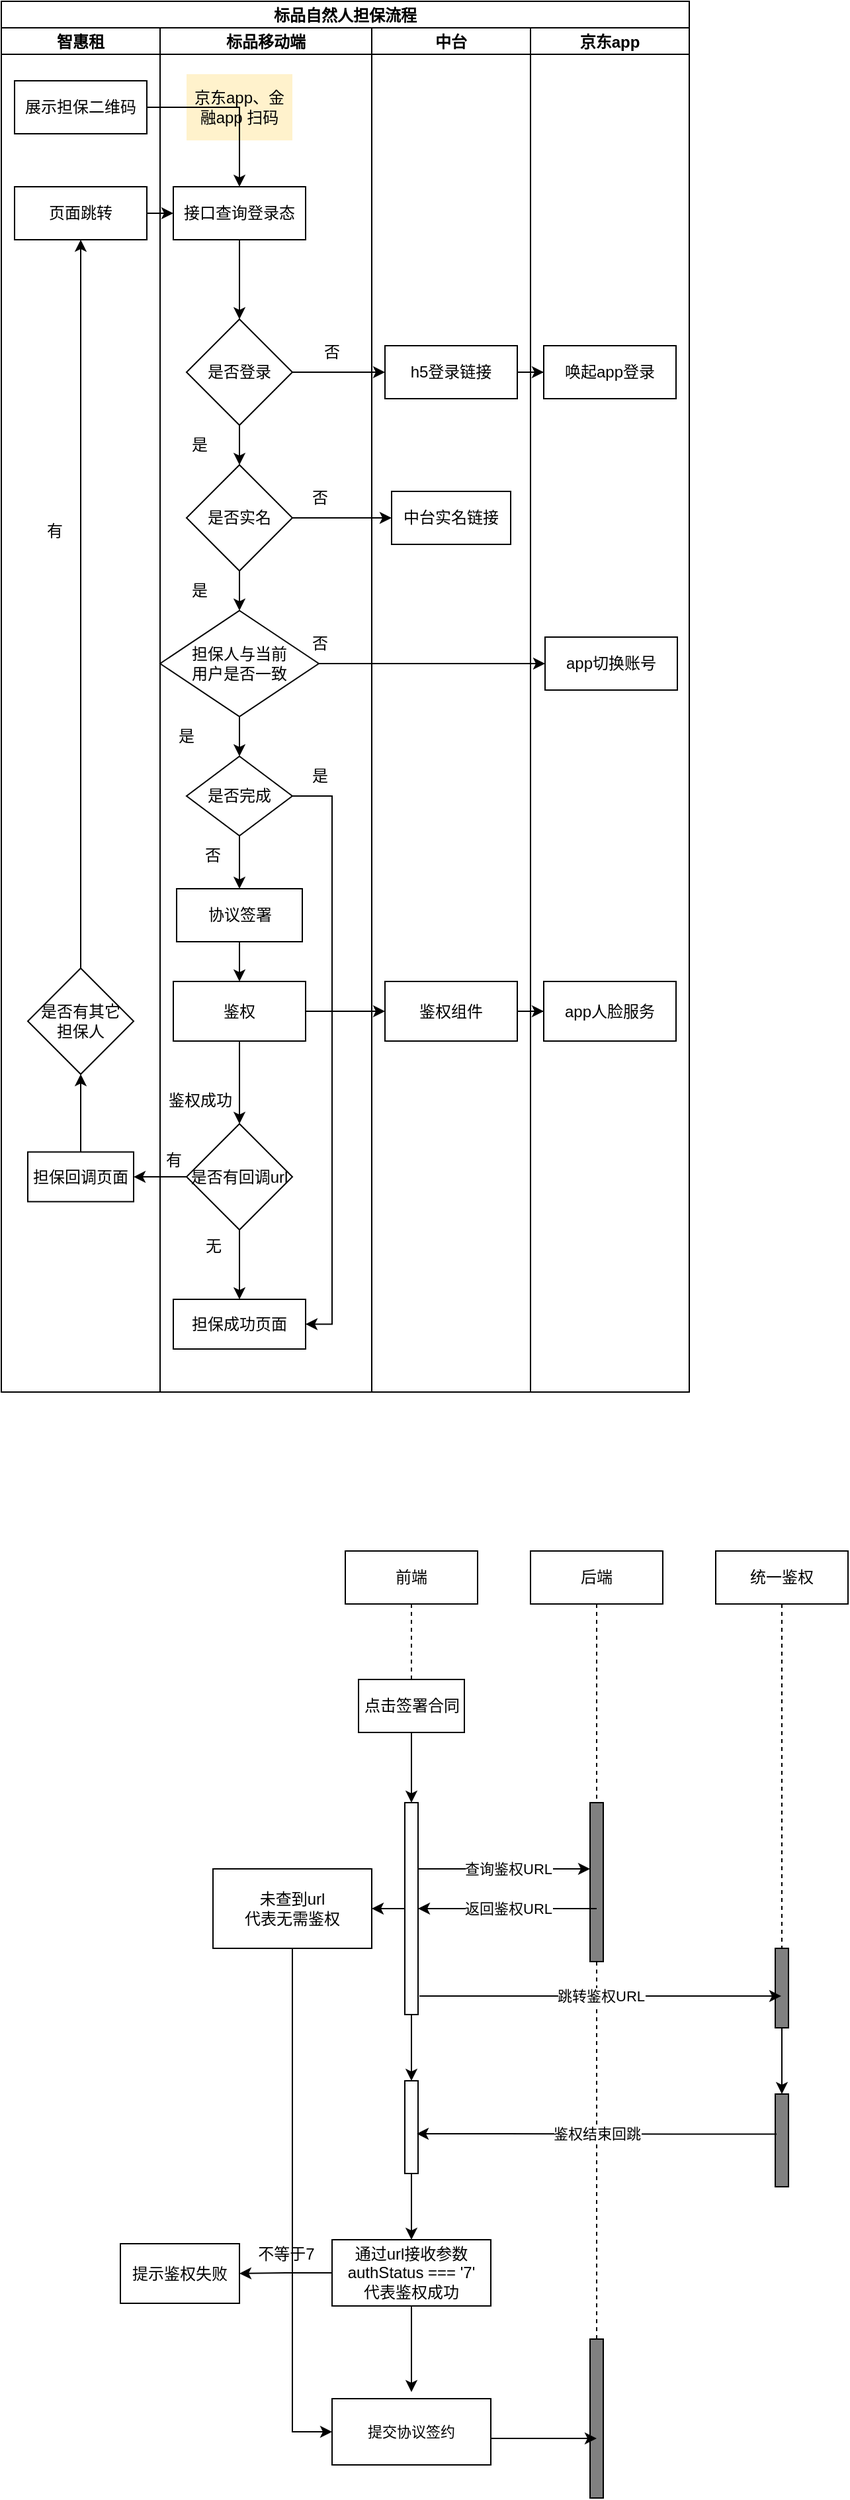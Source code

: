 <mxfile version="20.2.5" type="github">
  <diagram id="cPVhBnP5LHgAFUG7oPZ6" name="第 1 页">
    <mxGraphModel dx="1178" dy="712" grid="1" gridSize="10" guides="1" tooltips="1" connect="1" arrows="1" fold="1" page="1" pageScale="1" pageWidth="827" pageHeight="1169" math="0" shadow="0">
      <root>
        <mxCell id="0" />
        <mxCell id="1" parent="0" />
        <mxCell id="ZduUOEguYwG-LgPa66Ty-1" value="标品自然人担保流程" style="swimlane;childLayout=stackLayout;resizeParent=1;resizeParentMax=0;startSize=20;" vertex="1" parent="1">
          <mxGeometry x="150" y="30" width="520" height="1050" as="geometry" />
        </mxCell>
        <mxCell id="ZduUOEguYwG-LgPa66Ty-2" value="智惠租" style="swimlane;startSize=20;" vertex="1" parent="ZduUOEguYwG-LgPa66Ty-1">
          <mxGeometry y="20" width="120" height="1030" as="geometry" />
        </mxCell>
        <mxCell id="ZduUOEguYwG-LgPa66Ty-6" value="展示担保二维码" style="rounded=0;whiteSpace=wrap;html=1;" vertex="1" parent="ZduUOEguYwG-LgPa66Ty-2">
          <mxGeometry x="10" y="40" width="100" height="40" as="geometry" />
        </mxCell>
        <mxCell id="ZduUOEguYwG-LgPa66Ty-9" value="页面跳转" style="rounded=0;whiteSpace=wrap;html=1;" vertex="1" parent="ZduUOEguYwG-LgPa66Ty-2">
          <mxGeometry x="10" y="120" width="100" height="40" as="geometry" />
        </mxCell>
        <mxCell id="ZduUOEguYwG-LgPa66Ty-55" value="担保回调页面" style="whiteSpace=wrap;html=1;rounded=0;" vertex="1" parent="ZduUOEguYwG-LgPa66Ty-2">
          <mxGeometry x="20" y="848.75" width="80" height="37.5" as="geometry" />
        </mxCell>
        <mxCell id="ZduUOEguYwG-LgPa66Ty-3" value="标品移动端" style="swimlane;startSize=20;" vertex="1" parent="ZduUOEguYwG-LgPa66Ty-1">
          <mxGeometry x="120" y="20" width="160" height="1030" as="geometry" />
        </mxCell>
        <mxCell id="ZduUOEguYwG-LgPa66Ty-7" value="接口查询登录态" style="rounded=0;whiteSpace=wrap;html=1;" vertex="1" parent="ZduUOEguYwG-LgPa66Ty-3">
          <mxGeometry x="10" y="120" width="100" height="40" as="geometry" />
        </mxCell>
        <mxCell id="ZduUOEguYwG-LgPa66Ty-10" value="京东app、金融app 扫码" style="text;html=1;align=center;verticalAlign=middle;whiteSpace=wrap;rounded=0;fillColor=#fff2cc;strokeColor=none;" vertex="1" parent="ZduUOEguYwG-LgPa66Ty-3">
          <mxGeometry x="20" y="35" width="80" height="50" as="geometry" />
        </mxCell>
        <mxCell id="ZduUOEguYwG-LgPa66Ty-20" value="是否实名" style="rhombus;whiteSpace=wrap;html=1;rounded=0;" vertex="1" parent="ZduUOEguYwG-LgPa66Ty-3">
          <mxGeometry x="20" y="330" width="80" height="80" as="geometry" />
        </mxCell>
        <mxCell id="ZduUOEguYwG-LgPa66Ty-25" value="" style="edgeStyle=orthogonalEdgeStyle;rounded=0;orthogonalLoop=1;jettySize=auto;html=1;entryX=0.5;entryY=0;entryDx=0;entryDy=0;" edge="1" parent="ZduUOEguYwG-LgPa66Ty-3" source="ZduUOEguYwG-LgPa66Ty-20" target="ZduUOEguYwG-LgPa66Ty-26">
          <mxGeometry relative="1" as="geometry">
            <mxPoint x="60" y="450" as="targetPoint" />
          </mxGeometry>
        </mxCell>
        <mxCell id="ZduUOEguYwG-LgPa66Ty-26" value="担保人与当前&lt;br&gt;用户是否一致" style="rhombus;whiteSpace=wrap;html=1;rounded=0;" vertex="1" parent="ZduUOEguYwG-LgPa66Ty-3">
          <mxGeometry y="440" width="120" height="80" as="geometry" />
        </mxCell>
        <mxCell id="ZduUOEguYwG-LgPa66Ty-32" value="否" style="text;html=1;strokeColor=none;fillColor=none;align=center;verticalAlign=middle;whiteSpace=wrap;rounded=0;" vertex="1" parent="ZduUOEguYwG-LgPa66Ty-3">
          <mxGeometry x="91" y="450" width="60" height="30" as="geometry" />
        </mxCell>
        <mxCell id="ZduUOEguYwG-LgPa66Ty-33" value="否" style="text;html=1;strokeColor=none;fillColor=none;align=center;verticalAlign=middle;whiteSpace=wrap;rounded=0;" vertex="1" parent="ZduUOEguYwG-LgPa66Ty-3">
          <mxGeometry x="91" y="340" width="60" height="30" as="geometry" />
        </mxCell>
        <mxCell id="ZduUOEguYwG-LgPa66Ty-34" value="否" style="text;html=1;strokeColor=none;fillColor=none;align=center;verticalAlign=middle;whiteSpace=wrap;rounded=0;" vertex="1" parent="ZduUOEguYwG-LgPa66Ty-3">
          <mxGeometry x="100" y="230" width="60" height="30" as="geometry" />
        </mxCell>
        <mxCell id="ZduUOEguYwG-LgPa66Ty-35" value="是" style="text;html=1;strokeColor=none;fillColor=none;align=center;verticalAlign=middle;whiteSpace=wrap;rounded=0;" vertex="1" parent="ZduUOEguYwG-LgPa66Ty-3">
          <mxGeometry y="300" width="60" height="30" as="geometry" />
        </mxCell>
        <mxCell id="ZduUOEguYwG-LgPa66Ty-36" value="是" style="text;html=1;strokeColor=none;fillColor=none;align=center;verticalAlign=middle;whiteSpace=wrap;rounded=0;" vertex="1" parent="ZduUOEguYwG-LgPa66Ty-3">
          <mxGeometry y="410" width="60" height="30" as="geometry" />
        </mxCell>
        <mxCell id="ZduUOEguYwG-LgPa66Ty-37" value="鉴权" style="whiteSpace=wrap;html=1;rounded=0;" vertex="1" parent="ZduUOEguYwG-LgPa66Ty-3">
          <mxGeometry x="10" y="720" width="100" height="45" as="geometry" />
        </mxCell>
        <mxCell id="ZduUOEguYwG-LgPa66Ty-39" value="是" style="text;html=1;strokeColor=none;fillColor=none;align=center;verticalAlign=middle;whiteSpace=wrap;rounded=0;" vertex="1" parent="ZduUOEguYwG-LgPa66Ty-3">
          <mxGeometry x="-10" y="520" width="60" height="30" as="geometry" />
        </mxCell>
        <mxCell id="ZduUOEguYwG-LgPa66Ty-46" style="edgeStyle=orthogonalEdgeStyle;rounded=0;orthogonalLoop=1;jettySize=auto;html=1;exitX=0.5;exitY=1;exitDx=0;exitDy=0;" edge="1" parent="ZduUOEguYwG-LgPa66Ty-3" source="ZduUOEguYwG-LgPa66Ty-44" target="ZduUOEguYwG-LgPa66Ty-37">
          <mxGeometry relative="1" as="geometry" />
        </mxCell>
        <mxCell id="ZduUOEguYwG-LgPa66Ty-44" value="协议签署" style="whiteSpace=wrap;html=1;rounded=0;" vertex="1" parent="ZduUOEguYwG-LgPa66Ty-3">
          <mxGeometry x="12.5" y="650" width="95" height="40" as="geometry" />
        </mxCell>
        <mxCell id="ZduUOEguYwG-LgPa66Ty-52" value="担保成功页面" style="whiteSpace=wrap;html=1;rounded=0;" vertex="1" parent="ZduUOEguYwG-LgPa66Ty-3">
          <mxGeometry x="10" y="960" width="100" height="37.5" as="geometry" />
        </mxCell>
        <mxCell id="ZduUOEguYwG-LgPa66Ty-57" value="有" style="text;html=1;align=center;verticalAlign=middle;resizable=0;points=[];autosize=1;strokeColor=none;fillColor=none;" vertex="1" parent="ZduUOEguYwG-LgPa66Ty-3">
          <mxGeometry x="-10" y="840" width="40" height="30" as="geometry" />
        </mxCell>
        <mxCell id="ZduUOEguYwG-LgPa66Ty-64" style="edgeStyle=orthogonalEdgeStyle;rounded=0;orthogonalLoop=1;jettySize=auto;html=1;exitX=0.5;exitY=1;exitDx=0;exitDy=0;entryX=0.5;entryY=0;entryDx=0;entryDy=0;" edge="1" parent="ZduUOEguYwG-LgPa66Ty-3" source="ZduUOEguYwG-LgPa66Ty-62" target="ZduUOEguYwG-LgPa66Ty-44">
          <mxGeometry relative="1" as="geometry" />
        </mxCell>
        <mxCell id="ZduUOEguYwG-LgPa66Ty-66" style="edgeStyle=orthogonalEdgeStyle;rounded=0;orthogonalLoop=1;jettySize=auto;html=1;exitX=1;exitY=0.5;exitDx=0;exitDy=0;entryX=1;entryY=0.5;entryDx=0;entryDy=0;" edge="1" parent="ZduUOEguYwG-LgPa66Ty-3" source="ZduUOEguYwG-LgPa66Ty-62" target="ZduUOEguYwG-LgPa66Ty-52">
          <mxGeometry relative="1" as="geometry" />
        </mxCell>
        <mxCell id="ZduUOEguYwG-LgPa66Ty-62" value="是否完成" style="rhombus;whiteSpace=wrap;html=1;rounded=0;" vertex="1" parent="ZduUOEguYwG-LgPa66Ty-3">
          <mxGeometry x="20" y="550" width="80" height="60" as="geometry" />
        </mxCell>
        <mxCell id="ZduUOEguYwG-LgPa66Ty-63" value="" style="edgeStyle=orthogonalEdgeStyle;rounded=0;orthogonalLoop=1;jettySize=auto;html=1;" edge="1" parent="ZduUOEguYwG-LgPa66Ty-3" source="ZduUOEguYwG-LgPa66Ty-26" target="ZduUOEguYwG-LgPa66Ty-62">
          <mxGeometry relative="1" as="geometry" />
        </mxCell>
        <mxCell id="ZduUOEguYwG-LgPa66Ty-67" value="是" style="text;html=1;strokeColor=none;fillColor=none;align=center;verticalAlign=middle;whiteSpace=wrap;rounded=0;" vertex="1" parent="ZduUOEguYwG-LgPa66Ty-3">
          <mxGeometry x="91" y="550" width="60" height="30" as="geometry" />
        </mxCell>
        <mxCell id="ZduUOEguYwG-LgPa66Ty-68" value="否" style="text;html=1;strokeColor=none;fillColor=none;align=center;verticalAlign=middle;whiteSpace=wrap;rounded=0;" vertex="1" parent="ZduUOEguYwG-LgPa66Ty-3">
          <mxGeometry x="10" y="610" width="60" height="30" as="geometry" />
        </mxCell>
        <mxCell id="ZduUOEguYwG-LgPa66Ty-4" value="中台" style="swimlane;startSize=20;" vertex="1" parent="ZduUOEguYwG-LgPa66Ty-1">
          <mxGeometry x="280" y="20" width="120" height="1030" as="geometry" />
        </mxCell>
        <mxCell id="ZduUOEguYwG-LgPa66Ty-14" value="h5登录链接" style="whiteSpace=wrap;html=1;rounded=0;" vertex="1" parent="ZduUOEguYwG-LgPa66Ty-4">
          <mxGeometry x="10" y="240" width="100" height="40" as="geometry" />
        </mxCell>
        <mxCell id="ZduUOEguYwG-LgPa66Ty-22" value="中台实名链接" style="whiteSpace=wrap;html=1;rounded=0;" vertex="1" parent="ZduUOEguYwG-LgPa66Ty-4">
          <mxGeometry x="15" y="350" width="90" height="40" as="geometry" />
        </mxCell>
        <mxCell id="ZduUOEguYwG-LgPa66Ty-40" value="鉴权组件" style="whiteSpace=wrap;html=1;rounded=0;" vertex="1" parent="ZduUOEguYwG-LgPa66Ty-4">
          <mxGeometry x="10" y="720" width="100" height="45" as="geometry" />
        </mxCell>
        <mxCell id="ZduUOEguYwG-LgPa66Ty-5" value="京东app" style="swimlane;startSize=20;" vertex="1" parent="ZduUOEguYwG-LgPa66Ty-1">
          <mxGeometry x="400" y="20" width="120" height="1030" as="geometry" />
        </mxCell>
        <mxCell id="ZduUOEguYwG-LgPa66Ty-16" value="唤起app登录" style="whiteSpace=wrap;html=1;rounded=0;" vertex="1" parent="ZduUOEguYwG-LgPa66Ty-5">
          <mxGeometry x="10" y="240" width="100" height="40" as="geometry" />
        </mxCell>
        <mxCell id="ZduUOEguYwG-LgPa66Ty-30" value="app切换账号" style="whiteSpace=wrap;html=1;rounded=0;" vertex="1" parent="ZduUOEguYwG-LgPa66Ty-5">
          <mxGeometry x="11" y="460" width="100" height="40" as="geometry" />
        </mxCell>
        <mxCell id="ZduUOEguYwG-LgPa66Ty-42" value="app人脸服务" style="whiteSpace=wrap;html=1;rounded=0;" vertex="1" parent="ZduUOEguYwG-LgPa66Ty-5">
          <mxGeometry x="10" y="720" width="100" height="45" as="geometry" />
        </mxCell>
        <mxCell id="ZduUOEguYwG-LgPa66Ty-8" value="" style="edgeStyle=orthogonalEdgeStyle;rounded=0;orthogonalLoop=1;jettySize=auto;html=1;" edge="1" parent="ZduUOEguYwG-LgPa66Ty-1" source="ZduUOEguYwG-LgPa66Ty-6" target="ZduUOEguYwG-LgPa66Ty-7">
          <mxGeometry relative="1" as="geometry" />
        </mxCell>
        <mxCell id="ZduUOEguYwG-LgPa66Ty-11" style="edgeStyle=orthogonalEdgeStyle;rounded=0;orthogonalLoop=1;jettySize=auto;html=1;exitX=1;exitY=0.5;exitDx=0;exitDy=0;entryX=0;entryY=0.5;entryDx=0;entryDy=0;" edge="1" parent="ZduUOEguYwG-LgPa66Ty-1" source="ZduUOEguYwG-LgPa66Ty-9" target="ZduUOEguYwG-LgPa66Ty-7">
          <mxGeometry relative="1" as="geometry" />
        </mxCell>
        <mxCell id="ZduUOEguYwG-LgPa66Ty-17" value="" style="edgeStyle=orthogonalEdgeStyle;rounded=0;orthogonalLoop=1;jettySize=auto;html=1;" edge="1" parent="ZduUOEguYwG-LgPa66Ty-1" source="ZduUOEguYwG-LgPa66Ty-14" target="ZduUOEguYwG-LgPa66Ty-16">
          <mxGeometry relative="1" as="geometry" />
        </mxCell>
        <mxCell id="ZduUOEguYwG-LgPa66Ty-23" value="" style="edgeStyle=orthogonalEdgeStyle;rounded=0;orthogonalLoop=1;jettySize=auto;html=1;" edge="1" parent="ZduUOEguYwG-LgPa66Ty-1" source="ZduUOEguYwG-LgPa66Ty-20" target="ZduUOEguYwG-LgPa66Ty-22">
          <mxGeometry relative="1" as="geometry" />
        </mxCell>
        <mxCell id="ZduUOEguYwG-LgPa66Ty-31" value="" style="edgeStyle=orthogonalEdgeStyle;rounded=0;orthogonalLoop=1;jettySize=auto;html=1;" edge="1" parent="ZduUOEguYwG-LgPa66Ty-1" source="ZduUOEguYwG-LgPa66Ty-26" target="ZduUOEguYwG-LgPa66Ty-30">
          <mxGeometry relative="1" as="geometry" />
        </mxCell>
        <mxCell id="ZduUOEguYwG-LgPa66Ty-41" value="" style="edgeStyle=orthogonalEdgeStyle;rounded=0;orthogonalLoop=1;jettySize=auto;html=1;" edge="1" parent="ZduUOEguYwG-LgPa66Ty-1" source="ZduUOEguYwG-LgPa66Ty-37" target="ZduUOEguYwG-LgPa66Ty-40">
          <mxGeometry relative="1" as="geometry" />
        </mxCell>
        <mxCell id="ZduUOEguYwG-LgPa66Ty-43" value="" style="edgeStyle=orthogonalEdgeStyle;rounded=0;orthogonalLoop=1;jettySize=auto;html=1;" edge="1" parent="ZduUOEguYwG-LgPa66Ty-1" source="ZduUOEguYwG-LgPa66Ty-40" target="ZduUOEguYwG-LgPa66Ty-42">
          <mxGeometry relative="1" as="geometry" />
        </mxCell>
        <mxCell id="ZduUOEguYwG-LgPa66Ty-15" value="" style="edgeStyle=orthogonalEdgeStyle;rounded=0;orthogonalLoop=1;jettySize=auto;html=1;" edge="1" parent="1" source="ZduUOEguYwG-LgPa66Ty-12" target="ZduUOEguYwG-LgPa66Ty-14">
          <mxGeometry relative="1" as="geometry" />
        </mxCell>
        <mxCell id="ZduUOEguYwG-LgPa66Ty-21" value="" style="edgeStyle=orthogonalEdgeStyle;rounded=0;orthogonalLoop=1;jettySize=auto;html=1;" edge="1" parent="1" source="ZduUOEguYwG-LgPa66Ty-12" target="ZduUOEguYwG-LgPa66Ty-20">
          <mxGeometry relative="1" as="geometry" />
        </mxCell>
        <mxCell id="ZduUOEguYwG-LgPa66Ty-12" value="是否登录" style="rhombus;whiteSpace=wrap;html=1;rounded=0;" vertex="1" parent="1">
          <mxGeometry x="290" y="270" width="80" height="80" as="geometry" />
        </mxCell>
        <mxCell id="ZduUOEguYwG-LgPa66Ty-13" value="" style="edgeStyle=orthogonalEdgeStyle;rounded=0;orthogonalLoop=1;jettySize=auto;html=1;" edge="1" parent="1" source="ZduUOEguYwG-LgPa66Ty-7" target="ZduUOEguYwG-LgPa66Ty-12">
          <mxGeometry relative="1" as="geometry" />
        </mxCell>
        <mxCell id="ZduUOEguYwG-LgPa66Ty-53" value="" style="edgeStyle=orthogonalEdgeStyle;rounded=0;orthogonalLoop=1;jettySize=auto;html=1;" edge="1" parent="1" source="ZduUOEguYwG-LgPa66Ty-49" target="ZduUOEguYwG-LgPa66Ty-52">
          <mxGeometry relative="1" as="geometry" />
        </mxCell>
        <mxCell id="ZduUOEguYwG-LgPa66Ty-56" value="" style="edgeStyle=orthogonalEdgeStyle;rounded=0;orthogonalLoop=1;jettySize=auto;html=1;" edge="1" parent="1" source="ZduUOEguYwG-LgPa66Ty-49" target="ZduUOEguYwG-LgPa66Ty-55">
          <mxGeometry relative="1" as="geometry" />
        </mxCell>
        <mxCell id="ZduUOEguYwG-LgPa66Ty-49" value="是否有回调url" style="rhombus;whiteSpace=wrap;html=1;rounded=0;" vertex="1" parent="1">
          <mxGeometry x="290" y="877.5" width="80" height="80" as="geometry" />
        </mxCell>
        <mxCell id="ZduUOEguYwG-LgPa66Ty-50" value="" style="edgeStyle=orthogonalEdgeStyle;rounded=0;orthogonalLoop=1;jettySize=auto;html=1;" edge="1" parent="1" source="ZduUOEguYwG-LgPa66Ty-37" target="ZduUOEguYwG-LgPa66Ty-49">
          <mxGeometry relative="1" as="geometry" />
        </mxCell>
        <mxCell id="ZduUOEguYwG-LgPa66Ty-51" value="鉴权成功" style="text;html=1;align=center;verticalAlign=middle;resizable=0;points=[];autosize=1;strokeColor=none;fillColor=none;" vertex="1" parent="1">
          <mxGeometry x="265" y="845" width="70" height="30" as="geometry" />
        </mxCell>
        <mxCell id="ZduUOEguYwG-LgPa66Ty-54" value="无" style="text;html=1;align=center;verticalAlign=middle;resizable=0;points=[];autosize=1;strokeColor=none;fillColor=none;" vertex="1" parent="1">
          <mxGeometry x="290" y="955" width="40" height="30" as="geometry" />
        </mxCell>
        <mxCell id="ZduUOEguYwG-LgPa66Ty-60" style="edgeStyle=orthogonalEdgeStyle;rounded=0;orthogonalLoop=1;jettySize=auto;html=1;exitX=0.5;exitY=0;exitDx=0;exitDy=0;entryX=0.5;entryY=1;entryDx=0;entryDy=0;" edge="1" parent="1" source="ZduUOEguYwG-LgPa66Ty-58" target="ZduUOEguYwG-LgPa66Ty-9">
          <mxGeometry relative="1" as="geometry" />
        </mxCell>
        <mxCell id="ZduUOEguYwG-LgPa66Ty-58" value="是否有其它&lt;br&gt;担保人" style="rhombus;whiteSpace=wrap;html=1;rounded=0;" vertex="1" parent="1">
          <mxGeometry x="170" y="760" width="80" height="80" as="geometry" />
        </mxCell>
        <mxCell id="ZduUOEguYwG-LgPa66Ty-59" value="" style="edgeStyle=orthogonalEdgeStyle;rounded=0;orthogonalLoop=1;jettySize=auto;html=1;" edge="1" parent="1" source="ZduUOEguYwG-LgPa66Ty-55" target="ZduUOEguYwG-LgPa66Ty-58">
          <mxGeometry relative="1" as="geometry" />
        </mxCell>
        <mxCell id="ZduUOEguYwG-LgPa66Ty-61" value="有" style="text;html=1;align=center;verticalAlign=middle;resizable=0;points=[];autosize=1;strokeColor=none;fillColor=none;" vertex="1" parent="1">
          <mxGeometry x="170" y="415" width="40" height="30" as="geometry" />
        </mxCell>
        <mxCell id="ZduUOEguYwG-LgPa66Ty-73" value="后端" style="shape=umlLifeline;perimeter=lifelinePerimeter;whiteSpace=wrap;html=1;container=1;collapsible=0;recursiveResize=0;outlineConnect=0;" vertex="1" parent="1">
          <mxGeometry x="550" y="1200" width="100" height="700" as="geometry" />
        </mxCell>
        <mxCell id="ZduUOEguYwG-LgPa66Ty-74" value="" style="html=1;points=[];perimeter=orthogonalPerimeter;fillColor=#808080;" vertex="1" parent="ZduUOEguYwG-LgPa66Ty-73">
          <mxGeometry x="45" y="190" width="10" height="120" as="geometry" />
        </mxCell>
        <mxCell id="ZduUOEguYwG-LgPa66Ty-75" value="前端" style="shape=umlLifeline;perimeter=lifelinePerimeter;whiteSpace=wrap;html=1;container=1;collapsible=0;recursiveResize=0;outlineConnect=0;" vertex="1" parent="1">
          <mxGeometry x="410" y="1200" width="100" height="380" as="geometry" />
        </mxCell>
        <mxCell id="ZduUOEguYwG-LgPa66Ty-76" value="" style="html=1;points=[];perimeter=orthogonalPerimeter;" vertex="1" parent="ZduUOEguYwG-LgPa66Ty-75">
          <mxGeometry x="45" y="190" width="10" height="160" as="geometry" />
        </mxCell>
        <mxCell id="ZduUOEguYwG-LgPa66Ty-106" value="点击签署合同" style="html=1;points=[];perimeter=orthogonalPerimeter;" vertex="1" parent="ZduUOEguYwG-LgPa66Ty-75">
          <mxGeometry x="10" y="97" width="80" height="40" as="geometry" />
        </mxCell>
        <mxCell id="ZduUOEguYwG-LgPa66Ty-77" value="统一鉴权" style="shape=umlLifeline;perimeter=lifelinePerimeter;whiteSpace=wrap;html=1;container=1;collapsible=0;recursiveResize=0;outlineConnect=0;" vertex="1" parent="1">
          <mxGeometry x="690" y="1200" width="100" height="360" as="geometry" />
        </mxCell>
        <mxCell id="ZduUOEguYwG-LgPa66Ty-78" value="" style="html=1;points=[];perimeter=orthogonalPerimeter;fillColor=#808080;" vertex="1" parent="ZduUOEguYwG-LgPa66Ty-77">
          <mxGeometry x="45" y="300" width="10" height="60" as="geometry" />
        </mxCell>
        <mxCell id="ZduUOEguYwG-LgPa66Ty-79" value="" style="endArrow=classic;html=1;rounded=0;" edge="1" parent="1">
          <mxGeometry relative="1" as="geometry">
            <mxPoint x="465" y="1440" as="sourcePoint" />
            <mxPoint x="595" y="1440" as="targetPoint" />
          </mxGeometry>
        </mxCell>
        <mxCell id="ZduUOEguYwG-LgPa66Ty-80" value="查询鉴权URL" style="edgeLabel;resizable=0;html=1;align=center;verticalAlign=middle;" connectable="0" vertex="1" parent="ZduUOEguYwG-LgPa66Ty-79">
          <mxGeometry relative="1" as="geometry">
            <mxPoint x="3" as="offset" />
          </mxGeometry>
        </mxCell>
        <mxCell id="ZduUOEguYwG-LgPa66Ty-81" value="" style="endArrow=classic;html=1;rounded=0;exitX=0.5;exitY=0.75;exitDx=0;exitDy=0;exitPerimeter=0;" edge="1" parent="1">
          <mxGeometry relative="1" as="geometry">
            <mxPoint x="600" y="1470" as="sourcePoint" />
            <mxPoint x="465" y="1470" as="targetPoint" />
          </mxGeometry>
        </mxCell>
        <mxCell id="ZduUOEguYwG-LgPa66Ty-82" value="返回鉴权URL" style="edgeLabel;resizable=0;html=1;align=center;verticalAlign=middle;" connectable="0" vertex="1" parent="ZduUOEguYwG-LgPa66Ty-81">
          <mxGeometry relative="1" as="geometry" />
        </mxCell>
        <mxCell id="ZduUOEguYwG-LgPa66Ty-83" value="" style="endArrow=classic;html=1;rounded=0;exitX=1.1;exitY=0.837;exitDx=0;exitDy=0;exitPerimeter=0;" edge="1" parent="1">
          <mxGeometry relative="1" as="geometry">
            <mxPoint x="466" y="1536.03" as="sourcePoint" />
            <mxPoint x="739.5" y="1536.03" as="targetPoint" />
          </mxGeometry>
        </mxCell>
        <mxCell id="ZduUOEguYwG-LgPa66Ty-84" value="跳转鉴权URL" style="edgeLabel;resizable=0;html=1;align=center;verticalAlign=middle;" connectable="0" vertex="1" parent="ZduUOEguYwG-LgPa66Ty-83">
          <mxGeometry relative="1" as="geometry" />
        </mxCell>
        <mxCell id="ZduUOEguYwG-LgPa66Ty-85" value="" style="html=1;points=[];perimeter=orthogonalPerimeter;fillColor=#808080;" vertex="1" parent="1">
          <mxGeometry x="735" y="1610" width="10" height="70" as="geometry" />
        </mxCell>
        <mxCell id="ZduUOEguYwG-LgPa66Ty-86" value="" style="edgeStyle=orthogonalEdgeStyle;rounded=0;orthogonalLoop=1;jettySize=auto;html=1;" edge="1" parent="1" source="ZduUOEguYwG-LgPa66Ty-78" target="ZduUOEguYwG-LgPa66Ty-85">
          <mxGeometry relative="1" as="geometry" />
        </mxCell>
        <mxCell id="ZduUOEguYwG-LgPa66Ty-95" value="" style="edgeStyle=orthogonalEdgeStyle;rounded=0;orthogonalLoop=1;jettySize=auto;html=1;" edge="1" parent="1" source="ZduUOEguYwG-LgPa66Ty-90" target="ZduUOEguYwG-LgPa66Ty-94">
          <mxGeometry relative="1" as="geometry" />
        </mxCell>
        <mxCell id="ZduUOEguYwG-LgPa66Ty-90" value="" style="html=1;points=[];perimeter=orthogonalPerimeter;" vertex="1" parent="1">
          <mxGeometry x="455" y="1600" width="10" height="70" as="geometry" />
        </mxCell>
        <mxCell id="ZduUOEguYwG-LgPa66Ty-91" value="" style="edgeStyle=orthogonalEdgeStyle;rounded=0;orthogonalLoop=1;jettySize=auto;html=1;" edge="1" parent="1" source="ZduUOEguYwG-LgPa66Ty-76" target="ZduUOEguYwG-LgPa66Ty-90">
          <mxGeometry relative="1" as="geometry" />
        </mxCell>
        <mxCell id="ZduUOEguYwG-LgPa66Ty-92" value="" style="endArrow=classic;html=1;rounded=0;exitX=0.1;exitY=0.433;exitDx=0;exitDy=0;exitPerimeter=0;entryX=0.9;entryY=0.571;entryDx=0;entryDy=0;entryPerimeter=0;" edge="1" parent="1" source="ZduUOEguYwG-LgPa66Ty-85" target="ZduUOEguYwG-LgPa66Ty-90">
          <mxGeometry relative="1" as="geometry">
            <mxPoint x="580" y="1660" as="sourcePoint" />
            <mxPoint x="500" y="1660" as="targetPoint" />
          </mxGeometry>
        </mxCell>
        <mxCell id="ZduUOEguYwG-LgPa66Ty-93" value="鉴权结束回跳" style="edgeLabel;resizable=0;html=1;align=center;verticalAlign=middle;" connectable="0" vertex="1" parent="ZduUOEguYwG-LgPa66Ty-92">
          <mxGeometry relative="1" as="geometry" />
        </mxCell>
        <mxCell id="ZduUOEguYwG-LgPa66Ty-97" value="" style="edgeStyle=orthogonalEdgeStyle;rounded=0;orthogonalLoop=1;jettySize=auto;html=1;" edge="1" parent="1" source="ZduUOEguYwG-LgPa66Ty-94">
          <mxGeometry relative="1" as="geometry">
            <mxPoint x="460" y="1835" as="targetPoint" />
          </mxGeometry>
        </mxCell>
        <mxCell id="ZduUOEguYwG-LgPa66Ty-94" value="通过url接收参数&lt;br&gt;authStatus === &#39;7&#39;&lt;br&gt;代表鉴权成功" style="whiteSpace=wrap;html=1;" vertex="1" parent="1">
          <mxGeometry x="400" y="1720" width="120" height="50" as="geometry" />
        </mxCell>
        <mxCell id="ZduUOEguYwG-LgPa66Ty-104" value="" style="edgeStyle=orthogonalEdgeStyle;rounded=0;orthogonalLoop=1;jettySize=auto;html=1;exitX=0;exitY=0.5;exitDx=0;exitDy=0;" edge="1" parent="1" source="ZduUOEguYwG-LgPa66Ty-94" target="ZduUOEguYwG-LgPa66Ty-103">
          <mxGeometry relative="1" as="geometry">
            <mxPoint x="460" y="1915" as="sourcePoint" />
          </mxGeometry>
        </mxCell>
        <mxCell id="ZduUOEguYwG-LgPa66Ty-100" value="" style="html=1;points=[];perimeter=orthogonalPerimeter;fillColor=#808080;" vertex="1" parent="1">
          <mxGeometry x="595" y="1795" width="10" height="120" as="geometry" />
        </mxCell>
        <mxCell id="ZduUOEguYwG-LgPa66Ty-101" value="" style="endArrow=classic;html=1;rounded=0;" edge="1" parent="1">
          <mxGeometry relative="1" as="geometry">
            <mxPoint x="500" y="1870" as="sourcePoint" />
            <mxPoint x="600" y="1870" as="targetPoint" />
          </mxGeometry>
        </mxCell>
        <mxCell id="ZduUOEguYwG-LgPa66Ty-103" value="提示鉴权失败" style="whiteSpace=wrap;html=1;" vertex="1" parent="1">
          <mxGeometry x="240" y="1723" width="90" height="45" as="geometry" />
        </mxCell>
        <mxCell id="ZduUOEguYwG-LgPa66Ty-105" value="不等于7" style="text;html=1;align=center;verticalAlign=middle;resizable=0;points=[];autosize=1;strokeColor=none;fillColor=none;" vertex="1" parent="1">
          <mxGeometry x="330" y="1716" width="70" height="30" as="geometry" />
        </mxCell>
        <mxCell id="ZduUOEguYwG-LgPa66Ty-109" value="" style="edgeStyle=orthogonalEdgeStyle;rounded=0;orthogonalLoop=1;jettySize=auto;html=1;" edge="1" parent="1" source="ZduUOEguYwG-LgPa66Ty-106">
          <mxGeometry relative="1" as="geometry">
            <mxPoint x="460" y="1390" as="targetPoint" />
          </mxGeometry>
        </mxCell>
        <mxCell id="ZduUOEguYwG-LgPa66Ty-111" value="&lt;span style=&quot;font-size: 11px; background-color: rgb(255, 255, 255);&quot;&gt;提交协议签约&lt;/span&gt;" style="rounded=0;whiteSpace=wrap;html=1;" vertex="1" parent="1">
          <mxGeometry x="400" y="1840" width="120" height="50" as="geometry" />
        </mxCell>
        <mxCell id="ZduUOEguYwG-LgPa66Ty-114" style="edgeStyle=orthogonalEdgeStyle;rounded=0;orthogonalLoop=1;jettySize=auto;html=1;exitX=0.5;exitY=1;exitDx=0;exitDy=0;entryX=0;entryY=0.5;entryDx=0;entryDy=0;" edge="1" parent="1" source="ZduUOEguYwG-LgPa66Ty-112" target="ZduUOEguYwG-LgPa66Ty-111">
          <mxGeometry relative="1" as="geometry" />
        </mxCell>
        <mxCell id="ZduUOEguYwG-LgPa66Ty-112" value="未查到url&lt;br&gt;代表无需鉴权" style="whiteSpace=wrap;html=1;" vertex="1" parent="1">
          <mxGeometry x="310" y="1440" width="120" height="60" as="geometry" />
        </mxCell>
        <mxCell id="ZduUOEguYwG-LgPa66Ty-113" value="" style="edgeStyle=orthogonalEdgeStyle;rounded=0;orthogonalLoop=1;jettySize=auto;html=1;" edge="1" parent="1" source="ZduUOEguYwG-LgPa66Ty-76" target="ZduUOEguYwG-LgPa66Ty-112">
          <mxGeometry relative="1" as="geometry" />
        </mxCell>
      </root>
    </mxGraphModel>
  </diagram>
</mxfile>
